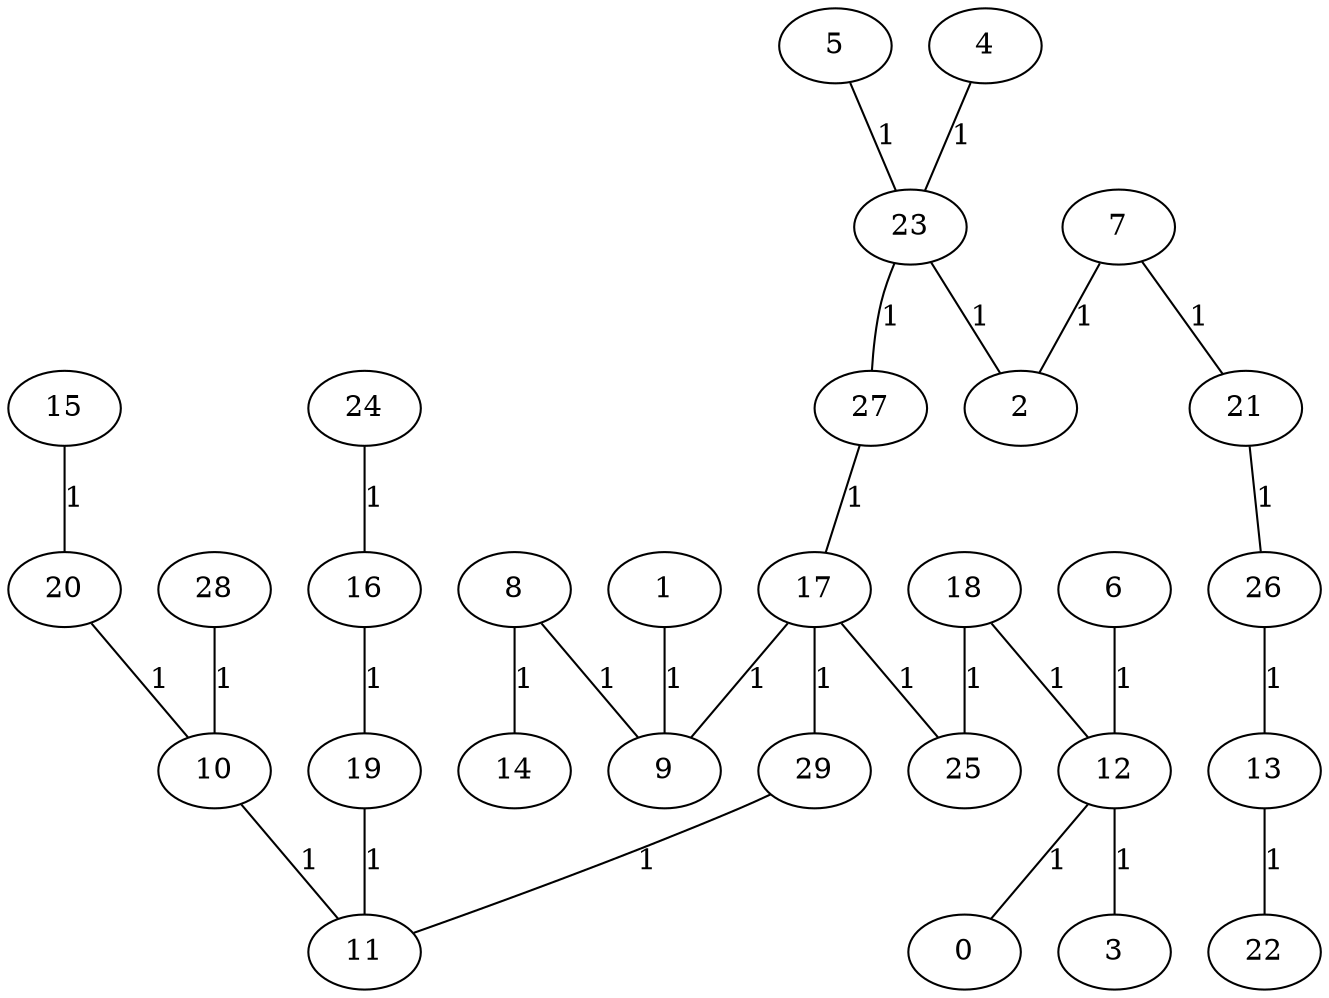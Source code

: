 graph{
   15;
   14;
   13;
   12;
   11;
   29;
   28;
   10;
   9;
   27;
   8;
   7;
   26;
   23;
   6;
   5;
   25;
   24;
   0;
   1;
   22;
   20;
   21;
   19;
   2;
   17;
   18;
   3;
   16;
   4;
   21 -- 26 [label="1"];
   23 -- 2 [label="1"];
   18 -- 12 [label="1"];
   8 -- 14 [label="1"];
   13 -- 22 [label="1"];
   8 -- 9 [label="1"];
   28 -- 10 [label="1"];
   12 -- 3 [label="1"];
   19 -- 11 [label="1"];
   4 -- 23 [label="1"];
   7 -- 2 [label="1"];
   16 -- 19 [label="1"];
   5 -- 23 [label="1"];
   26 -- 13 [label="1"];
   17 -- 9 [label="1"];
   6 -- 12 [label="1"];
   10 -- 11 [label="1"];
   20 -- 10 [label="1"];
   7 -- 21 [label="1"];
   17 -- 25 [label="1"];
   18 -- 25 [label="1"];
   17 -- 29 [label="1"];
   27 -- 17 [label="1"];
   24 -- 16 [label="1"];
   29 -- 11 [label="1"];
   15 -- 20 [label="1"];
   12 -- 0 [label="1"];
   1 -- 9 [label="1"];
   23 -- 27 [label="1"];
}